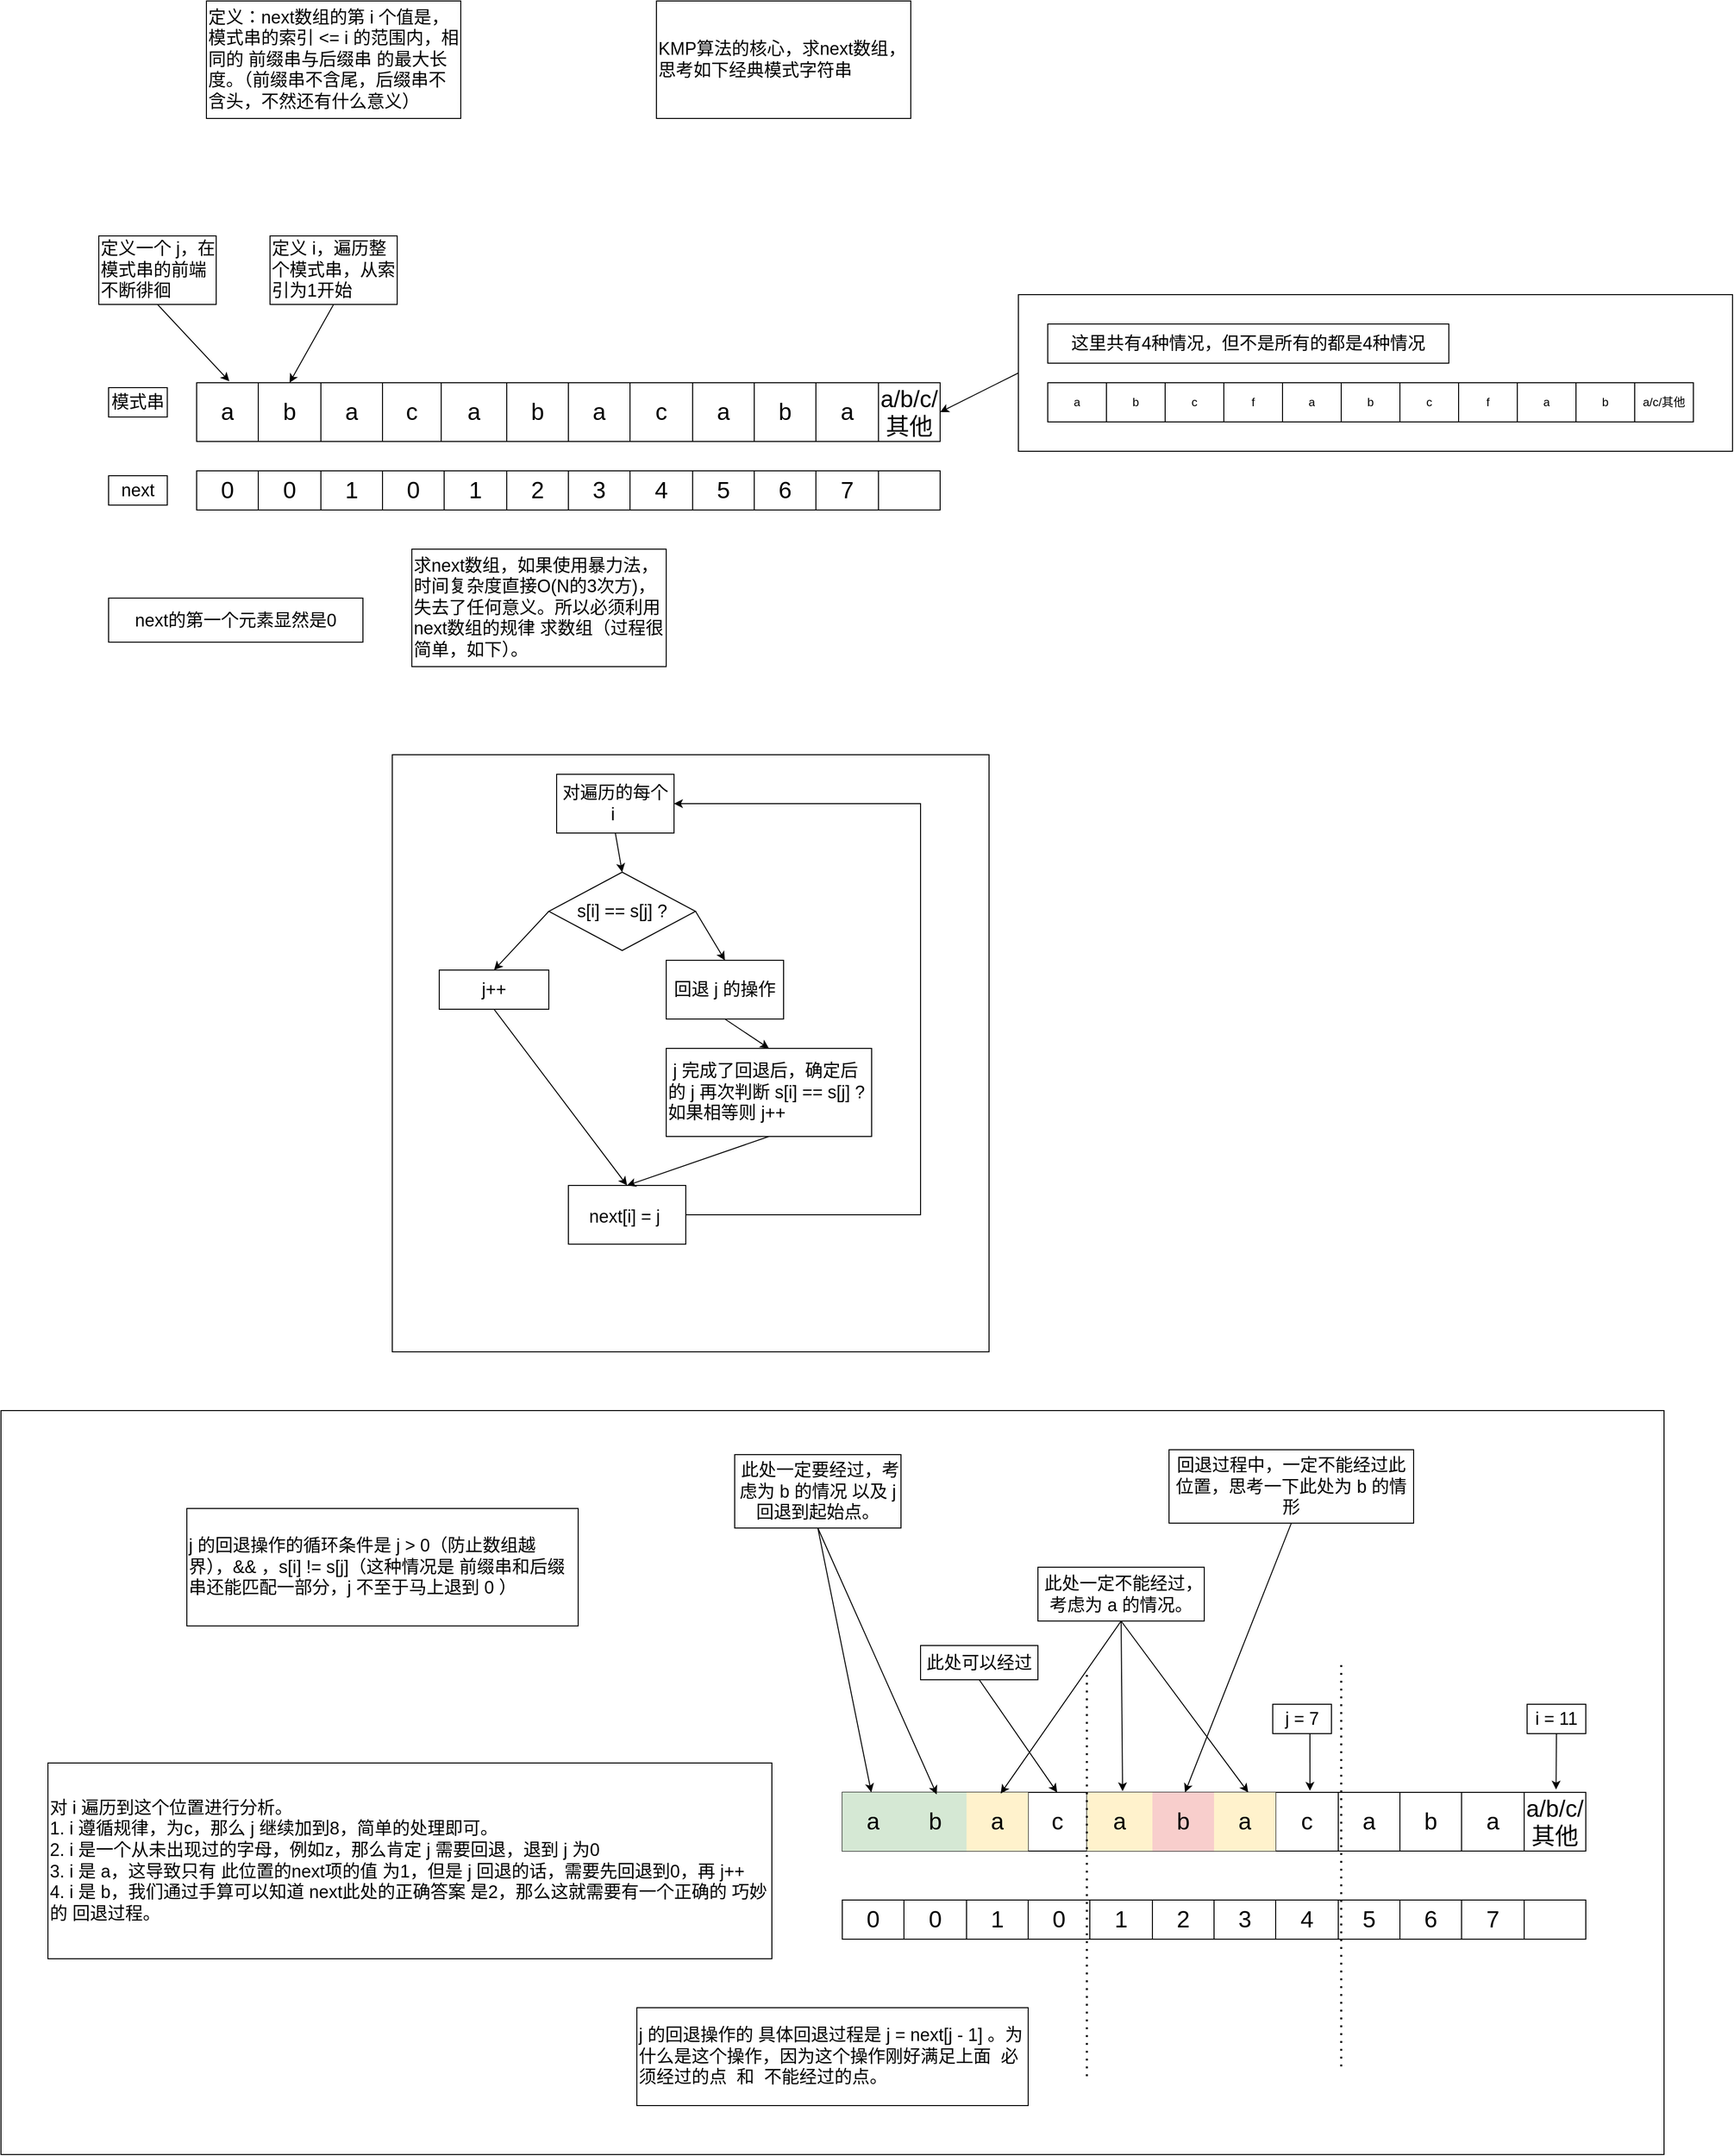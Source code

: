 <mxfile version="15.8.7" type="device"><diagram id="5EHomfTQ0tsomUsNYQzc" name="Page-1"><mxGraphModel dx="2664" dy="2611" grid="1" gridSize="10" guides="1" tooltips="1" connect="1" arrows="1" fold="1" page="1" pageScale="1" pageWidth="827" pageHeight="1169" math="0" shadow="0"><root><mxCell id="0"/><mxCell id="1" parent="0"/><mxCell id="W6ZCAnHkFGg6QksqILCo-177" value="" style="rounded=0;whiteSpace=wrap;html=1;fontSize=18;fontColor=#000000;strokeColor=default;" vertex="1" parent="1"><mxGeometry x="-780" y="370" width="1700" height="760" as="geometry"/></mxCell><mxCell id="W6ZCAnHkFGg6QksqILCo-74" value="" style="rounded=0;whiteSpace=wrap;html=1;fontSize=18;strokeColor=default;" vertex="1" parent="1"><mxGeometry x="-380" y="-300" width="610" height="610" as="geometry"/></mxCell><mxCell id="W6ZCAnHkFGg6QksqILCo-3" value="" style="shape=table;html=1;whiteSpace=wrap;startSize=0;container=1;collapsible=0;childLayout=tableLayout;fontSize=12;" vertex="1" parent="1"><mxGeometry x="-580" y="-680" width="760" height="60" as="geometry"/></mxCell><mxCell id="W6ZCAnHkFGg6QksqILCo-4" value="" style="shape=partialRectangle;html=1;whiteSpace=wrap;collapsible=0;dropTarget=0;pointerEvents=0;fillColor=none;top=0;left=0;bottom=0;right=0;points=[[0,0.5],[1,0.5]];portConstraint=eastwest;" vertex="1" parent="W6ZCAnHkFGg6QksqILCo-3"><mxGeometry width="760" height="60" as="geometry"/></mxCell><mxCell id="W6ZCAnHkFGg6QksqILCo-5" value="a" style="shape=partialRectangle;html=1;whiteSpace=wrap;connectable=0;fillColor=none;top=0;left=0;bottom=0;right=0;overflow=hidden;pointerEvents=1;fontSize=24;" vertex="1" parent="W6ZCAnHkFGg6QksqILCo-4"><mxGeometry width="63" height="60" as="geometry"><mxRectangle width="63" height="60" as="alternateBounds"/></mxGeometry></mxCell><mxCell id="W6ZCAnHkFGg6QksqILCo-6" value="b" style="shape=partialRectangle;html=1;whiteSpace=wrap;connectable=0;fillColor=none;top=0;left=0;bottom=0;right=0;overflow=hidden;pointerEvents=1;fontSize=24;" vertex="1" parent="W6ZCAnHkFGg6QksqILCo-4"><mxGeometry x="63" width="64" height="60" as="geometry"><mxRectangle width="64" height="60" as="alternateBounds"/></mxGeometry></mxCell><mxCell id="W6ZCAnHkFGg6QksqILCo-7" value="a" style="shape=partialRectangle;html=1;whiteSpace=wrap;connectable=0;fillColor=none;top=0;left=0;bottom=0;right=0;overflow=hidden;pointerEvents=1;fontSize=24;" vertex="1" parent="W6ZCAnHkFGg6QksqILCo-4"><mxGeometry x="127" width="63" height="60" as="geometry"><mxRectangle width="63" height="60" as="alternateBounds"/></mxGeometry></mxCell><mxCell id="W6ZCAnHkFGg6QksqILCo-24" value="c" style="shape=partialRectangle;html=1;whiteSpace=wrap;connectable=0;fillColor=none;top=0;left=0;bottom=0;right=0;overflow=hidden;pointerEvents=1;fontSize=24;" vertex="1" parent="W6ZCAnHkFGg6QksqILCo-4"><mxGeometry x="190" width="60" height="60" as="geometry"><mxRectangle width="60" height="60" as="alternateBounds"/></mxGeometry></mxCell><mxCell id="W6ZCAnHkFGg6QksqILCo-25" value="a" style="shape=partialRectangle;html=1;whiteSpace=wrap;connectable=0;fillColor=none;top=0;left=0;bottom=0;right=0;overflow=hidden;pointerEvents=1;fontSize=24;" vertex="1" parent="W6ZCAnHkFGg6QksqILCo-4"><mxGeometry x="250" width="67" height="60" as="geometry"><mxRectangle width="67" height="60" as="alternateBounds"/></mxGeometry></mxCell><mxCell id="W6ZCAnHkFGg6QksqILCo-26" value="b" style="shape=partialRectangle;html=1;whiteSpace=wrap;connectable=0;fillColor=none;top=0;left=0;bottom=0;right=0;overflow=hidden;pointerEvents=1;fontSize=24;" vertex="1" parent="W6ZCAnHkFGg6QksqILCo-4"><mxGeometry x="317" width="63" height="60" as="geometry"><mxRectangle width="63" height="60" as="alternateBounds"/></mxGeometry></mxCell><mxCell id="W6ZCAnHkFGg6QksqILCo-28" value="a" style="shape=partialRectangle;html=1;whiteSpace=wrap;connectable=0;fillColor=none;top=0;left=0;bottom=0;right=0;overflow=hidden;pointerEvents=1;fontSize=24;" vertex="1" parent="W6ZCAnHkFGg6QksqILCo-4"><mxGeometry x="380" width="63" height="60" as="geometry"><mxRectangle width="63" height="60" as="alternateBounds"/></mxGeometry></mxCell><mxCell id="W6ZCAnHkFGg6QksqILCo-29" value="c" style="shape=partialRectangle;html=1;whiteSpace=wrap;connectable=0;fillColor=none;top=0;left=0;bottom=0;right=0;overflow=hidden;pointerEvents=1;fontSize=24;" vertex="1" parent="W6ZCAnHkFGg6QksqILCo-4"><mxGeometry x="443" width="64" height="60" as="geometry"><mxRectangle width="64" height="60" as="alternateBounds"/></mxGeometry></mxCell><mxCell id="W6ZCAnHkFGg6QksqILCo-30" value="a" style="shape=partialRectangle;html=1;whiteSpace=wrap;connectable=0;fillColor=none;top=0;left=0;bottom=0;right=0;overflow=hidden;pointerEvents=1;fontSize=24;" vertex="1" parent="W6ZCAnHkFGg6QksqILCo-4"><mxGeometry x="507" width="63" height="60" as="geometry"><mxRectangle width="63" height="60" as="alternateBounds"/></mxGeometry></mxCell><mxCell id="W6ZCAnHkFGg6QksqILCo-31" value="b" style="shape=partialRectangle;html=1;whiteSpace=wrap;connectable=0;fillColor=none;top=0;left=0;bottom=0;right=0;overflow=hidden;pointerEvents=1;fontSize=24;" vertex="1" parent="W6ZCAnHkFGg6QksqILCo-4"><mxGeometry x="570" width="63" height="60" as="geometry"><mxRectangle width="63" height="60" as="alternateBounds"/></mxGeometry></mxCell><mxCell id="W6ZCAnHkFGg6QksqILCo-32" value="a" style="shape=partialRectangle;html=1;whiteSpace=wrap;connectable=0;fillColor=none;top=0;left=0;bottom=0;right=0;overflow=hidden;pointerEvents=1;fontSize=24;" vertex="1" parent="W6ZCAnHkFGg6QksqILCo-4"><mxGeometry x="633" width="64" height="60" as="geometry"><mxRectangle width="64" height="60" as="alternateBounds"/></mxGeometry></mxCell><mxCell id="W6ZCAnHkFGg6QksqILCo-33" value="a/b/c/其他" style="shape=partialRectangle;html=1;whiteSpace=wrap;connectable=0;fillColor=none;top=0;left=0;bottom=0;right=0;overflow=hidden;pointerEvents=1;fontSize=24;" vertex="1" parent="W6ZCAnHkFGg6QksqILCo-4"><mxGeometry x="697" width="63" height="60" as="geometry"><mxRectangle width="63" height="60" as="alternateBounds"/></mxGeometry></mxCell><mxCell id="W6ZCAnHkFGg6QksqILCo-27" value="KMP算法的核心，求next数组，思考如下经典模式字符串" style="rounded=0;whiteSpace=wrap;html=1;fontSize=18;align=left;" vertex="1" parent="1"><mxGeometry x="-110" y="-1070" width="260" height="120" as="geometry"/></mxCell><mxCell id="W6ZCAnHkFGg6QksqILCo-34" value="" style="shape=table;html=1;whiteSpace=wrap;startSize=0;container=1;collapsible=0;childLayout=tableLayout;fontSize=24;" vertex="1" parent="1"><mxGeometry x="-580" y="-590" width="760" height="40" as="geometry"/></mxCell><mxCell id="W6ZCAnHkFGg6QksqILCo-35" value="" style="shape=partialRectangle;html=1;whiteSpace=wrap;collapsible=0;dropTarget=0;pointerEvents=0;fillColor=none;top=0;left=0;bottom=0;right=0;points=[[0,0.5],[1,0.5]];portConstraint=eastwest;" vertex="1" parent="W6ZCAnHkFGg6QksqILCo-34"><mxGeometry width="760" height="40" as="geometry"/></mxCell><mxCell id="W6ZCAnHkFGg6QksqILCo-36" value="0" style="shape=partialRectangle;html=1;whiteSpace=wrap;connectable=0;fillColor=none;top=0;left=0;bottom=0;right=0;overflow=hidden;pointerEvents=1;fontSize=24;" vertex="1" parent="W6ZCAnHkFGg6QksqILCo-35"><mxGeometry width="63" height="40" as="geometry"><mxRectangle width="63" height="40" as="alternateBounds"/></mxGeometry></mxCell><mxCell id="W6ZCAnHkFGg6QksqILCo-37" value="0" style="shape=partialRectangle;html=1;whiteSpace=wrap;connectable=0;fillColor=none;top=0;left=0;bottom=0;right=0;overflow=hidden;pointerEvents=1;fontSize=24;" vertex="1" parent="W6ZCAnHkFGg6QksqILCo-35"><mxGeometry x="63" width="64" height="40" as="geometry"><mxRectangle width="64" height="40" as="alternateBounds"/></mxGeometry></mxCell><mxCell id="W6ZCAnHkFGg6QksqILCo-38" value="1" style="shape=partialRectangle;html=1;whiteSpace=wrap;connectable=0;fillColor=none;top=0;left=0;bottom=0;right=0;overflow=hidden;pointerEvents=1;fontSize=24;" vertex="1" parent="W6ZCAnHkFGg6QksqILCo-35"><mxGeometry x="127" width="63" height="40" as="geometry"><mxRectangle width="63" height="40" as="alternateBounds"/></mxGeometry></mxCell><mxCell id="W6ZCAnHkFGg6QksqILCo-39" value="0" style="shape=partialRectangle;html=1;whiteSpace=wrap;connectable=0;fillColor=none;top=0;left=0;bottom=0;right=0;overflow=hidden;pointerEvents=1;fontSize=24;" vertex="1" parent="W6ZCAnHkFGg6QksqILCo-35"><mxGeometry x="190" width="63" height="40" as="geometry"><mxRectangle width="63" height="40" as="alternateBounds"/></mxGeometry></mxCell><mxCell id="W6ZCAnHkFGg6QksqILCo-40" value="1" style="shape=partialRectangle;html=1;whiteSpace=wrap;connectable=0;fillColor=none;top=0;left=0;bottom=0;right=0;overflow=hidden;pointerEvents=1;fontSize=24;" vertex="1" parent="W6ZCAnHkFGg6QksqILCo-35"><mxGeometry x="253" width="64" height="40" as="geometry"><mxRectangle width="64" height="40" as="alternateBounds"/></mxGeometry></mxCell><mxCell id="W6ZCAnHkFGg6QksqILCo-41" value="2" style="shape=partialRectangle;html=1;whiteSpace=wrap;connectable=0;fillColor=none;top=0;left=0;bottom=0;right=0;overflow=hidden;pointerEvents=1;fontSize=24;" vertex="1" parent="W6ZCAnHkFGg6QksqILCo-35"><mxGeometry x="317" width="63" height="40" as="geometry"><mxRectangle width="63" height="40" as="alternateBounds"/></mxGeometry></mxCell><mxCell id="W6ZCAnHkFGg6QksqILCo-42" value="3" style="shape=partialRectangle;html=1;whiteSpace=wrap;connectable=0;fillColor=none;top=0;left=0;bottom=0;right=0;overflow=hidden;pointerEvents=1;fontSize=24;" vertex="1" parent="W6ZCAnHkFGg6QksqILCo-35"><mxGeometry x="380" width="63" height="40" as="geometry"><mxRectangle width="63" height="40" as="alternateBounds"/></mxGeometry></mxCell><mxCell id="W6ZCAnHkFGg6QksqILCo-43" value="4" style="shape=partialRectangle;html=1;whiteSpace=wrap;connectable=0;fillColor=none;top=0;left=0;bottom=0;right=0;overflow=hidden;pointerEvents=1;fontSize=24;" vertex="1" parent="W6ZCAnHkFGg6QksqILCo-35"><mxGeometry x="443" width="64" height="40" as="geometry"><mxRectangle width="64" height="40" as="alternateBounds"/></mxGeometry></mxCell><mxCell id="W6ZCAnHkFGg6QksqILCo-44" value="5" style="shape=partialRectangle;html=1;whiteSpace=wrap;connectable=0;fillColor=none;top=0;left=0;bottom=0;right=0;overflow=hidden;pointerEvents=1;fontSize=24;" vertex="1" parent="W6ZCAnHkFGg6QksqILCo-35"><mxGeometry x="507" width="63" height="40" as="geometry"><mxRectangle width="63" height="40" as="alternateBounds"/></mxGeometry></mxCell><mxCell id="W6ZCAnHkFGg6QksqILCo-45" value="6" style="shape=partialRectangle;html=1;whiteSpace=wrap;connectable=0;fillColor=none;top=0;left=0;bottom=0;right=0;overflow=hidden;pointerEvents=1;fontSize=24;" vertex="1" parent="W6ZCAnHkFGg6QksqILCo-35"><mxGeometry x="570" width="63" height="40" as="geometry"><mxRectangle width="63" height="40" as="alternateBounds"/></mxGeometry></mxCell><mxCell id="W6ZCAnHkFGg6QksqILCo-46" value="7" style="shape=partialRectangle;html=1;whiteSpace=wrap;connectable=0;fillColor=none;top=0;left=0;bottom=0;right=0;overflow=hidden;pointerEvents=1;fontSize=24;" vertex="1" parent="W6ZCAnHkFGg6QksqILCo-35"><mxGeometry x="633" width="64" height="40" as="geometry"><mxRectangle width="64" height="40" as="alternateBounds"/></mxGeometry></mxCell><mxCell id="W6ZCAnHkFGg6QksqILCo-47" style="shape=partialRectangle;html=1;whiteSpace=wrap;connectable=0;fillColor=none;top=0;left=0;bottom=0;right=0;overflow=hidden;pointerEvents=1;" vertex="1" parent="W6ZCAnHkFGg6QksqILCo-35"><mxGeometry x="697" width="63" height="40" as="geometry"><mxRectangle width="63" height="40" as="alternateBounds"/></mxGeometry></mxCell><mxCell id="W6ZCAnHkFGg6QksqILCo-48" value="模式串" style="text;html=1;strokeColor=default;fillColor=none;align=center;verticalAlign=middle;whiteSpace=wrap;rounded=0;fontSize=18;" vertex="1" parent="1"><mxGeometry x="-670" y="-675" width="60" height="30" as="geometry"/></mxCell><mxCell id="W6ZCAnHkFGg6QksqILCo-49" value="next" style="text;html=1;strokeColor=default;fillColor=none;align=center;verticalAlign=middle;whiteSpace=wrap;rounded=0;fontSize=18;" vertex="1" parent="1"><mxGeometry x="-670" y="-585" width="60" height="30" as="geometry"/></mxCell><mxCell id="W6ZCAnHkFGg6QksqILCo-66" value="" style="endArrow=classic;html=1;rounded=0;fontSize=18;exitX=0;exitY=0.5;exitDx=0;exitDy=0;entryX=1;entryY=0.5;entryDx=0;entryDy=0;" edge="1" parent="1" source="W6ZCAnHkFGg6QksqILCo-65" target="W6ZCAnHkFGg6QksqILCo-4"><mxGeometry width="50" height="50" relative="1" as="geometry"><mxPoint x="130" y="-710" as="sourcePoint"/><mxPoint x="180" y="-760" as="targetPoint"/></mxGeometry></mxCell><mxCell id="W6ZCAnHkFGg6QksqILCo-67" value="next的第一个元素显然是0" style="rounded=0;whiteSpace=wrap;html=1;fontSize=18;" vertex="1" parent="1"><mxGeometry x="-670" y="-460" width="260" height="45" as="geometry"/></mxCell><mxCell id="W6ZCAnHkFGg6QksqILCo-68" value="定义：next数组的第 i 个值是，模式串的索引 &amp;lt;= i 的范围内，相同的 前缀串与后缀串 的最大长度。（前缀串不含尾，后缀串不含头，不然还有什么意义）" style="rounded=0;whiteSpace=wrap;html=1;fontSize=18;align=left;" vertex="1" parent="1"><mxGeometry x="-570" y="-1070" width="260" height="120" as="geometry"/></mxCell><mxCell id="W6ZCAnHkFGg6QksqILCo-69" value="" style="endArrow=classic;html=1;rounded=0;fontSize=18;exitX=0.5;exitY=1;exitDx=0;exitDy=0;entryX=0.044;entryY=-0.025;entryDx=0;entryDy=0;entryPerimeter=0;" edge="1" parent="1" source="W6ZCAnHkFGg6QksqILCo-70" target="W6ZCAnHkFGg6QksqILCo-4"><mxGeometry width="50" height="50" relative="1" as="geometry"><mxPoint x="-547" y="-750" as="sourcePoint"/><mxPoint x="-550" y="-710" as="targetPoint"/></mxGeometry></mxCell><mxCell id="W6ZCAnHkFGg6QksqILCo-70" value="定义一个 j，在模式串的前端不断徘徊" style="rounded=0;whiteSpace=wrap;html=1;fontSize=18;strokeColor=default;align=left;" vertex="1" parent="1"><mxGeometry x="-680" y="-830" width="120" height="70" as="geometry"/></mxCell><mxCell id="W6ZCAnHkFGg6QksqILCo-71" value="定义 i，遍历整个模式串，从索引为1开始" style="rounded=0;whiteSpace=wrap;html=1;fontSize=18;strokeColor=default;align=left;" vertex="1" parent="1"><mxGeometry x="-505" y="-830" width="130" height="70" as="geometry"/></mxCell><mxCell id="W6ZCAnHkFGg6QksqILCo-72" value="" style="endArrow=classic;html=1;rounded=0;fontSize=18;exitX=0.5;exitY=1;exitDx=0;exitDy=0;entryX=0.125;entryY=0;entryDx=0;entryDy=0;entryPerimeter=0;" edge="1" parent="1" source="W6ZCAnHkFGg6QksqILCo-71" target="W6ZCAnHkFGg6QksqILCo-4"><mxGeometry width="50" height="50" relative="1" as="geometry"><mxPoint x="-440" y="-710" as="sourcePoint"/><mxPoint x="-390" y="-760" as="targetPoint"/></mxGeometry></mxCell><mxCell id="W6ZCAnHkFGg6QksqILCo-73" value="求next数组，如果使用暴力法，时间复杂度直接O(N的3次方)，失去了任何意义。所以必须利用next数组的规律 求数组（过程很简单，如下）。" style="rounded=0;whiteSpace=wrap;html=1;fontSize=18;align=left;" vertex="1" parent="1"><mxGeometry x="-360" y="-510" width="260" height="120" as="geometry"/></mxCell><mxCell id="W6ZCAnHkFGg6QksqILCo-75" value="s[i] == s[j] ?" style="rhombus;whiteSpace=wrap;html=1;fontSize=18;strokeColor=default;" vertex="1" parent="1"><mxGeometry x="-220" y="-180" width="150" height="80" as="geometry"/></mxCell><mxCell id="W6ZCAnHkFGg6QksqILCo-76" value="对遍历的每个 i&amp;nbsp;" style="rounded=0;whiteSpace=wrap;html=1;fontSize=18;strokeColor=default;" vertex="1" parent="1"><mxGeometry x="-212" y="-280" width="120" height="60" as="geometry"/></mxCell><mxCell id="W6ZCAnHkFGg6QksqILCo-77" value="j++" style="rounded=0;whiteSpace=wrap;html=1;fontSize=18;strokeColor=default;" vertex="1" parent="1"><mxGeometry x="-332" y="-80" width="112" height="40" as="geometry"/></mxCell><mxCell id="W6ZCAnHkFGg6QksqILCo-78" value="回退 j 的操作" style="rounded=0;whiteSpace=wrap;html=1;fontSize=18;strokeColor=default;" vertex="1" parent="1"><mxGeometry x="-100" y="-90" width="120" height="60" as="geometry"/></mxCell><mxCell id="W6ZCAnHkFGg6QksqILCo-79" value="&amp;nbsp;j 完成了回退后，确定后的 j 再次判断 s[i] == s[j] ? 如果相等则 j++" style="rounded=0;whiteSpace=wrap;html=1;fontSize=18;strokeColor=default;align=left;" vertex="1" parent="1"><mxGeometry x="-100" width="210" height="90" as="geometry"/></mxCell><mxCell id="W6ZCAnHkFGg6QksqILCo-119" value="" style="group" vertex="1" connectable="0" parent="1"><mxGeometry x="260" y="-770" width="730" height="160" as="geometry"/></mxCell><mxCell id="W6ZCAnHkFGg6QksqILCo-65" value="" style="rounded=0;whiteSpace=wrap;html=1;fontSize=18;strokeColor=default;" vertex="1" parent="W6ZCAnHkFGg6QksqILCo-119"><mxGeometry width="730" height="160" as="geometry"/></mxCell><mxCell id="W6ZCAnHkFGg6QksqILCo-50" value="这里共有4种情况，但不是所有的都是4种情况" style="rounded=0;whiteSpace=wrap;html=1;fontSize=18;strokeColor=default;" vertex="1" parent="W6ZCAnHkFGg6QksqILCo-119"><mxGeometry x="30" y="30" width="410" height="40" as="geometry"/></mxCell><mxCell id="W6ZCAnHkFGg6QksqILCo-51" value="" style="shape=table;html=1;whiteSpace=wrap;startSize=0;container=1;collapsible=0;childLayout=tableLayout;" vertex="1" parent="W6ZCAnHkFGg6QksqILCo-119"><mxGeometry x="30" y="90" width="660" height="40" as="geometry"/></mxCell><mxCell id="W6ZCAnHkFGg6QksqILCo-52" value="" style="shape=partialRectangle;html=1;whiteSpace=wrap;collapsible=0;dropTarget=0;pointerEvents=0;fillColor=none;top=0;left=0;bottom=0;right=0;points=[[0,0.5],[1,0.5]];portConstraint=eastwest;" vertex="1" parent="W6ZCAnHkFGg6QksqILCo-51"><mxGeometry width="660" height="40" as="geometry"/></mxCell><mxCell id="W6ZCAnHkFGg6QksqILCo-53" value="a" style="shape=partialRectangle;html=1;whiteSpace=wrap;connectable=0;fillColor=none;top=0;left=0;bottom=0;right=0;overflow=hidden;pointerEvents=1;" vertex="1" parent="W6ZCAnHkFGg6QksqILCo-52"><mxGeometry width="60" height="40" as="geometry"><mxRectangle width="60" height="40" as="alternateBounds"/></mxGeometry></mxCell><mxCell id="W6ZCAnHkFGg6QksqILCo-54" value="b" style="shape=partialRectangle;html=1;whiteSpace=wrap;connectable=0;fillColor=none;top=0;left=0;bottom=0;right=0;overflow=hidden;pointerEvents=1;" vertex="1" parent="W6ZCAnHkFGg6QksqILCo-52"><mxGeometry x="60" width="60" height="40" as="geometry"><mxRectangle width="60" height="40" as="alternateBounds"/></mxGeometry></mxCell><mxCell id="W6ZCAnHkFGg6QksqILCo-55" value="c" style="shape=partialRectangle;html=1;whiteSpace=wrap;connectable=0;fillColor=none;top=0;left=0;bottom=0;right=0;overflow=hidden;pointerEvents=1;" vertex="1" parent="W6ZCAnHkFGg6QksqILCo-52"><mxGeometry x="120" width="60" height="40" as="geometry"><mxRectangle width="60" height="40" as="alternateBounds"/></mxGeometry></mxCell><mxCell id="W6ZCAnHkFGg6QksqILCo-56" value="f" style="shape=partialRectangle;html=1;whiteSpace=wrap;connectable=0;fillColor=none;top=0;left=0;bottom=0;right=0;overflow=hidden;pointerEvents=1;" vertex="1" parent="W6ZCAnHkFGg6QksqILCo-52"><mxGeometry x="180" width="60" height="40" as="geometry"><mxRectangle width="60" height="40" as="alternateBounds"/></mxGeometry></mxCell><mxCell id="W6ZCAnHkFGg6QksqILCo-57" value="a" style="shape=partialRectangle;html=1;whiteSpace=wrap;connectable=0;fillColor=none;top=0;left=0;bottom=0;right=0;overflow=hidden;pointerEvents=1;" vertex="1" parent="W6ZCAnHkFGg6QksqILCo-52"><mxGeometry x="240" width="60" height="40" as="geometry"><mxRectangle width="60" height="40" as="alternateBounds"/></mxGeometry></mxCell><mxCell id="W6ZCAnHkFGg6QksqILCo-58" value="b" style="shape=partialRectangle;html=1;whiteSpace=wrap;connectable=0;fillColor=none;top=0;left=0;bottom=0;right=0;overflow=hidden;pointerEvents=1;" vertex="1" parent="W6ZCAnHkFGg6QksqILCo-52"><mxGeometry x="300" width="60" height="40" as="geometry"><mxRectangle width="60" height="40" as="alternateBounds"/></mxGeometry></mxCell><mxCell id="W6ZCAnHkFGg6QksqILCo-59" value="c" style="shape=partialRectangle;html=1;whiteSpace=wrap;connectable=0;fillColor=none;top=0;left=0;bottom=0;right=0;overflow=hidden;pointerEvents=1;" vertex="1" parent="W6ZCAnHkFGg6QksqILCo-52"><mxGeometry x="360" width="60" height="40" as="geometry"><mxRectangle width="60" height="40" as="alternateBounds"/></mxGeometry></mxCell><mxCell id="W6ZCAnHkFGg6QksqILCo-60" value="f" style="shape=partialRectangle;html=1;whiteSpace=wrap;connectable=0;fillColor=none;top=0;left=0;bottom=0;right=0;overflow=hidden;pointerEvents=1;" vertex="1" parent="W6ZCAnHkFGg6QksqILCo-52"><mxGeometry x="420" width="60" height="40" as="geometry"><mxRectangle width="60" height="40" as="alternateBounds"/></mxGeometry></mxCell><mxCell id="W6ZCAnHkFGg6QksqILCo-61" value="a" style="shape=partialRectangle;html=1;whiteSpace=wrap;connectable=0;fillColor=none;top=0;left=0;bottom=0;right=0;overflow=hidden;pointerEvents=1;" vertex="1" parent="W6ZCAnHkFGg6QksqILCo-52"><mxGeometry x="480" width="60" height="40" as="geometry"><mxRectangle width="60" height="40" as="alternateBounds"/></mxGeometry></mxCell><mxCell id="W6ZCAnHkFGg6QksqILCo-62" value="b" style="shape=partialRectangle;html=1;whiteSpace=wrap;connectable=0;fillColor=none;top=0;left=0;bottom=0;right=0;overflow=hidden;pointerEvents=1;" vertex="1" parent="W6ZCAnHkFGg6QksqILCo-52"><mxGeometry x="540" width="60" height="40" as="geometry"><mxRectangle width="60" height="40" as="alternateBounds"/></mxGeometry></mxCell><mxCell id="W6ZCAnHkFGg6QksqILCo-63" value="a/c/其他" style="shape=partialRectangle;html=1;whiteSpace=wrap;connectable=0;fillColor=none;top=0;left=0;bottom=0;right=0;overflow=hidden;pointerEvents=1;" vertex="1" parent="W6ZCAnHkFGg6QksqILCo-52"><mxGeometry x="600" width="60" height="40" as="geometry"><mxRectangle width="60" height="40" as="alternateBounds"/></mxGeometry></mxCell><mxCell id="W6ZCAnHkFGg6QksqILCo-120" value="" style="endArrow=classic;html=1;rounded=0;fontSize=24;exitX=0.5;exitY=1;exitDx=0;exitDy=0;entryX=0.5;entryY=0;entryDx=0;entryDy=0;" edge="1" parent="1" source="W6ZCAnHkFGg6QksqILCo-76" target="W6ZCAnHkFGg6QksqILCo-75"><mxGeometry width="50" height="50" relative="1" as="geometry"><mxPoint x="-10" y="-180" as="sourcePoint"/><mxPoint x="40" y="-230" as="targetPoint"/></mxGeometry></mxCell><mxCell id="W6ZCAnHkFGg6QksqILCo-121" value="" style="endArrow=classic;html=1;rounded=0;fontSize=24;exitX=0;exitY=0.5;exitDx=0;exitDy=0;entryX=0.5;entryY=0;entryDx=0;entryDy=0;" edge="1" parent="1" source="W6ZCAnHkFGg6QksqILCo-75" target="W6ZCAnHkFGg6QksqILCo-77"><mxGeometry width="50" height="50" relative="1" as="geometry"><mxPoint x="-310" y="-130" as="sourcePoint"/><mxPoint x="-260" y="-180" as="targetPoint"/></mxGeometry></mxCell><mxCell id="W6ZCAnHkFGg6QksqILCo-122" value="" style="endArrow=classic;html=1;rounded=0;fontSize=24;exitX=1;exitY=0.5;exitDx=0;exitDy=0;entryX=0.5;entryY=0;entryDx=0;entryDy=0;" edge="1" parent="1" source="W6ZCAnHkFGg6QksqILCo-75" target="W6ZCAnHkFGg6QksqILCo-78"><mxGeometry width="50" height="50" relative="1" as="geometry"><mxPoint x="50" y="-140" as="sourcePoint"/><mxPoint x="100" y="-190" as="targetPoint"/></mxGeometry></mxCell><mxCell id="W6ZCAnHkFGg6QksqILCo-123" value="" style="endArrow=classic;html=1;rounded=0;fontSize=24;exitX=0.5;exitY=1;exitDx=0;exitDy=0;entryX=0.5;entryY=0;entryDx=0;entryDy=0;" edge="1" parent="1" source="W6ZCAnHkFGg6QksqILCo-78" target="W6ZCAnHkFGg6QksqILCo-79"><mxGeometry width="50" height="50" relative="1" as="geometry"><mxPoint x="90" y="-30" as="sourcePoint"/><mxPoint x="140" y="-80" as="targetPoint"/></mxGeometry></mxCell><mxCell id="W6ZCAnHkFGg6QksqILCo-124" value="&lt;font style=&quot;font-size: 18px&quot;&gt;next[i] = j&amp;nbsp;&lt;/font&gt;" style="rounded=0;whiteSpace=wrap;html=1;fontSize=24;strokeColor=default;" vertex="1" parent="1"><mxGeometry x="-200" y="140" width="120" height="60" as="geometry"/></mxCell><mxCell id="W6ZCAnHkFGg6QksqILCo-125" value="" style="endArrow=classic;html=1;rounded=0;fontSize=18;exitX=0.5;exitY=1;exitDx=0;exitDy=0;entryX=0.5;entryY=0;entryDx=0;entryDy=0;" edge="1" parent="1" source="W6ZCAnHkFGg6QksqILCo-77" target="W6ZCAnHkFGg6QksqILCo-124"><mxGeometry width="50" height="50" relative="1" as="geometry"><mxPoint x="-290" y="40" as="sourcePoint"/><mxPoint x="-240" y="-10" as="targetPoint"/></mxGeometry></mxCell><mxCell id="W6ZCAnHkFGg6QksqILCo-126" value="" style="endArrow=classic;html=1;rounded=0;fontSize=18;exitX=0.5;exitY=1;exitDx=0;exitDy=0;entryX=0.5;entryY=0;entryDx=0;entryDy=0;" edge="1" parent="1" source="W6ZCAnHkFGg6QksqILCo-79" target="W6ZCAnHkFGg6QksqILCo-124"><mxGeometry width="50" height="50" relative="1" as="geometry"><mxPoint x="30" y="190" as="sourcePoint"/><mxPoint x="80" y="140" as="targetPoint"/></mxGeometry></mxCell><mxCell id="W6ZCAnHkFGg6QksqILCo-127" value="" style="endArrow=classic;html=1;rounded=0;fontSize=18;exitX=1;exitY=0.5;exitDx=0;exitDy=0;entryX=1;entryY=0.5;entryDx=0;entryDy=0;" edge="1" parent="1" source="W6ZCAnHkFGg6QksqILCo-124" target="W6ZCAnHkFGg6QksqILCo-76"><mxGeometry width="50" height="50" relative="1" as="geometry"><mxPoint x="210" y="70" as="sourcePoint"/><mxPoint x="250" y="20" as="targetPoint"/><Array as="points"><mxPoint x="160" y="170"/><mxPoint x="160" y="-250"/></Array></mxGeometry></mxCell><mxCell id="W6ZCAnHkFGg6QksqILCo-128" value="j 的回退操作的循环条件是 j &amp;gt; 0（防止数组越界），&amp;amp;&amp;amp; ，s[i] != s[j]（这种情况是 前缀串和后缀串还能匹配一部分，j 不至于马上退到 0 ）" style="rounded=0;whiteSpace=wrap;html=1;fontSize=18;strokeColor=default;align=left;" vertex="1" parent="1"><mxGeometry x="-590" y="470" width="400" height="120" as="geometry"/></mxCell><mxCell id="W6ZCAnHkFGg6QksqILCo-129" value="" style="shape=table;html=1;whiteSpace=wrap;startSize=0;container=1;collapsible=0;childLayout=tableLayout;fontSize=12;" vertex="1" parent="1"><mxGeometry x="80" y="760" width="760" height="60" as="geometry"/></mxCell><mxCell id="W6ZCAnHkFGg6QksqILCo-130" value="" style="shape=partialRectangle;html=1;whiteSpace=wrap;collapsible=0;dropTarget=0;pointerEvents=0;fillColor=none;top=0;left=0;bottom=0;right=0;points=[[0,0.5],[1,0.5]];portConstraint=eastwest;" vertex="1" parent="W6ZCAnHkFGg6QksqILCo-129"><mxGeometry width="760" height="60" as="geometry"/></mxCell><mxCell id="W6ZCAnHkFGg6QksqILCo-131" value="a" style="shape=partialRectangle;html=1;whiteSpace=wrap;connectable=0;fillColor=#d5e8d4;top=0;left=0;bottom=0;right=0;overflow=hidden;pointerEvents=1;fontSize=24;strokeColor=#82b366;" vertex="1" parent="W6ZCAnHkFGg6QksqILCo-130"><mxGeometry width="63" height="60" as="geometry"><mxRectangle width="63" height="60" as="alternateBounds"/></mxGeometry></mxCell><mxCell id="W6ZCAnHkFGg6QksqILCo-132" value="b" style="shape=partialRectangle;html=1;whiteSpace=wrap;connectable=0;fillColor=#d5e8d4;top=0;left=0;bottom=0;right=0;overflow=hidden;pointerEvents=1;fontSize=24;strokeColor=#82b366;" vertex="1" parent="W6ZCAnHkFGg6QksqILCo-130"><mxGeometry x="63" width="64" height="60" as="geometry"><mxRectangle width="64" height="60" as="alternateBounds"/></mxGeometry></mxCell><mxCell id="W6ZCAnHkFGg6QksqILCo-133" value="a" style="shape=partialRectangle;html=1;whiteSpace=wrap;connectable=0;fillColor=#fff2cc;top=0;left=0;bottom=0;right=0;overflow=hidden;pointerEvents=1;fontSize=24;strokeColor=#d6b656;" vertex="1" parent="W6ZCAnHkFGg6QksqILCo-130"><mxGeometry x="127" width="63" height="60" as="geometry"><mxRectangle width="63" height="60" as="alternateBounds"/></mxGeometry></mxCell><mxCell id="W6ZCAnHkFGg6QksqILCo-134" value="c" style="shape=partialRectangle;html=1;whiteSpace=wrap;connectable=0;fillColor=none;top=0;left=0;bottom=0;right=0;overflow=hidden;pointerEvents=1;fontSize=24;" vertex="1" parent="W6ZCAnHkFGg6QksqILCo-130"><mxGeometry x="190" width="60" height="60" as="geometry"><mxRectangle width="60" height="60" as="alternateBounds"/></mxGeometry></mxCell><mxCell id="W6ZCAnHkFGg6QksqILCo-135" value="a" style="shape=partialRectangle;html=1;whiteSpace=wrap;connectable=0;fillColor=#fff2cc;top=0;left=0;bottom=0;right=0;overflow=hidden;pointerEvents=1;fontSize=24;strokeColor=#d6b656;" vertex="1" parent="W6ZCAnHkFGg6QksqILCo-130"><mxGeometry x="250" width="67" height="60" as="geometry"><mxRectangle width="67" height="60" as="alternateBounds"/></mxGeometry></mxCell><mxCell id="W6ZCAnHkFGg6QksqILCo-136" value="b" style="shape=partialRectangle;html=1;whiteSpace=wrap;connectable=0;fillColor=#f8cecc;top=0;left=0;bottom=0;right=0;overflow=hidden;pointerEvents=1;fontSize=24;strokeColor=#b85450;" vertex="1" parent="W6ZCAnHkFGg6QksqILCo-130"><mxGeometry x="317" width="63" height="60" as="geometry"><mxRectangle width="63" height="60" as="alternateBounds"/></mxGeometry></mxCell><mxCell id="W6ZCAnHkFGg6QksqILCo-137" value="a" style="shape=partialRectangle;html=1;whiteSpace=wrap;connectable=0;fillColor=#fff2cc;top=0;left=0;bottom=0;right=0;overflow=hidden;pointerEvents=1;fontSize=24;strokeColor=#d6b656;" vertex="1" parent="W6ZCAnHkFGg6QksqILCo-130"><mxGeometry x="380" width="63" height="60" as="geometry"><mxRectangle width="63" height="60" as="alternateBounds"/></mxGeometry></mxCell><mxCell id="W6ZCAnHkFGg6QksqILCo-138" value="c" style="shape=partialRectangle;html=1;whiteSpace=wrap;connectable=0;fillColor=none;top=0;left=0;bottom=0;right=0;overflow=hidden;pointerEvents=1;fontSize=24;" vertex="1" parent="W6ZCAnHkFGg6QksqILCo-130"><mxGeometry x="443" width="64" height="60" as="geometry"><mxRectangle width="64" height="60" as="alternateBounds"/></mxGeometry></mxCell><mxCell id="W6ZCAnHkFGg6QksqILCo-139" value="a" style="shape=partialRectangle;html=1;whiteSpace=wrap;connectable=0;fillColor=none;top=0;left=0;bottom=0;right=0;overflow=hidden;pointerEvents=1;fontSize=24;" vertex="1" parent="W6ZCAnHkFGg6QksqILCo-130"><mxGeometry x="507" width="63" height="60" as="geometry"><mxRectangle width="63" height="60" as="alternateBounds"/></mxGeometry></mxCell><mxCell id="W6ZCAnHkFGg6QksqILCo-140" value="b" style="shape=partialRectangle;html=1;whiteSpace=wrap;connectable=0;fillColor=none;top=0;left=0;bottom=0;right=0;overflow=hidden;pointerEvents=1;fontSize=24;" vertex="1" parent="W6ZCAnHkFGg6QksqILCo-130"><mxGeometry x="570" width="63" height="60" as="geometry"><mxRectangle width="63" height="60" as="alternateBounds"/></mxGeometry></mxCell><mxCell id="W6ZCAnHkFGg6QksqILCo-141" value="a" style="shape=partialRectangle;html=1;whiteSpace=wrap;connectable=0;fillColor=none;top=0;left=0;bottom=0;right=0;overflow=hidden;pointerEvents=1;fontSize=24;" vertex="1" parent="W6ZCAnHkFGg6QksqILCo-130"><mxGeometry x="633" width="64" height="60" as="geometry"><mxRectangle width="64" height="60" as="alternateBounds"/></mxGeometry></mxCell><mxCell id="W6ZCAnHkFGg6QksqILCo-142" value="a/b/c/其他" style="shape=partialRectangle;html=1;whiteSpace=wrap;connectable=0;fillColor=none;top=0;left=0;bottom=0;right=0;overflow=hidden;pointerEvents=1;fontSize=24;" vertex="1" parent="W6ZCAnHkFGg6QksqILCo-130"><mxGeometry x="697" width="63" height="60" as="geometry"><mxRectangle width="63" height="60" as="alternateBounds"/></mxGeometry></mxCell><mxCell id="W6ZCAnHkFGg6QksqILCo-143" value="" style="shape=table;html=1;whiteSpace=wrap;startSize=0;container=1;collapsible=0;childLayout=tableLayout;fontSize=24;" vertex="1" parent="1"><mxGeometry x="80" y="870" width="760" height="40" as="geometry"/></mxCell><mxCell id="W6ZCAnHkFGg6QksqILCo-144" value="" style="shape=partialRectangle;html=1;whiteSpace=wrap;collapsible=0;dropTarget=0;pointerEvents=0;fillColor=none;top=0;left=0;bottom=0;right=0;points=[[0,0.5],[1,0.5]];portConstraint=eastwest;" vertex="1" parent="W6ZCAnHkFGg6QksqILCo-143"><mxGeometry width="760" height="40" as="geometry"/></mxCell><mxCell id="W6ZCAnHkFGg6QksqILCo-145" value="0" style="shape=partialRectangle;html=1;whiteSpace=wrap;connectable=0;fillColor=none;top=0;left=0;bottom=0;right=0;overflow=hidden;pointerEvents=1;fontSize=24;" vertex="1" parent="W6ZCAnHkFGg6QksqILCo-144"><mxGeometry width="63" height="40" as="geometry"><mxRectangle width="63" height="40" as="alternateBounds"/></mxGeometry></mxCell><mxCell id="W6ZCAnHkFGg6QksqILCo-146" value="0" style="shape=partialRectangle;html=1;whiteSpace=wrap;connectable=0;fillColor=none;top=0;left=0;bottom=0;right=0;overflow=hidden;pointerEvents=1;fontSize=24;" vertex="1" parent="W6ZCAnHkFGg6QksqILCo-144"><mxGeometry x="63" width="64" height="40" as="geometry"><mxRectangle width="64" height="40" as="alternateBounds"/></mxGeometry></mxCell><mxCell id="W6ZCAnHkFGg6QksqILCo-147" value="1" style="shape=partialRectangle;html=1;whiteSpace=wrap;connectable=0;fillColor=none;top=0;left=0;bottom=0;right=0;overflow=hidden;pointerEvents=1;fontSize=24;" vertex="1" parent="W6ZCAnHkFGg6QksqILCo-144"><mxGeometry x="127" width="63" height="40" as="geometry"><mxRectangle width="63" height="40" as="alternateBounds"/></mxGeometry></mxCell><mxCell id="W6ZCAnHkFGg6QksqILCo-148" value="0" style="shape=partialRectangle;html=1;whiteSpace=wrap;connectable=0;fillColor=none;top=0;left=0;bottom=0;right=0;overflow=hidden;pointerEvents=1;fontSize=24;" vertex="1" parent="W6ZCAnHkFGg6QksqILCo-144"><mxGeometry x="190" width="63" height="40" as="geometry"><mxRectangle width="63" height="40" as="alternateBounds"/></mxGeometry></mxCell><mxCell id="W6ZCAnHkFGg6QksqILCo-149" value="1" style="shape=partialRectangle;html=1;whiteSpace=wrap;connectable=0;fillColor=none;top=0;left=0;bottom=0;right=0;overflow=hidden;pointerEvents=1;fontSize=24;" vertex="1" parent="W6ZCAnHkFGg6QksqILCo-144"><mxGeometry x="253" width="64" height="40" as="geometry"><mxRectangle width="64" height="40" as="alternateBounds"/></mxGeometry></mxCell><mxCell id="W6ZCAnHkFGg6QksqILCo-150" value="2" style="shape=partialRectangle;html=1;whiteSpace=wrap;connectable=0;fillColor=none;top=0;left=0;bottom=0;right=0;overflow=hidden;pointerEvents=1;fontSize=24;" vertex="1" parent="W6ZCAnHkFGg6QksqILCo-144"><mxGeometry x="317" width="63" height="40" as="geometry"><mxRectangle width="63" height="40" as="alternateBounds"/></mxGeometry></mxCell><mxCell id="W6ZCAnHkFGg6QksqILCo-151" value="3" style="shape=partialRectangle;html=1;whiteSpace=wrap;connectable=0;fillColor=none;top=0;left=0;bottom=0;right=0;overflow=hidden;pointerEvents=1;fontSize=24;" vertex="1" parent="W6ZCAnHkFGg6QksqILCo-144"><mxGeometry x="380" width="63" height="40" as="geometry"><mxRectangle width="63" height="40" as="alternateBounds"/></mxGeometry></mxCell><mxCell id="W6ZCAnHkFGg6QksqILCo-152" value="4" style="shape=partialRectangle;html=1;whiteSpace=wrap;connectable=0;fillColor=none;top=0;left=0;bottom=0;right=0;overflow=hidden;pointerEvents=1;fontSize=24;" vertex="1" parent="W6ZCAnHkFGg6QksqILCo-144"><mxGeometry x="443" width="64" height="40" as="geometry"><mxRectangle width="64" height="40" as="alternateBounds"/></mxGeometry></mxCell><mxCell id="W6ZCAnHkFGg6QksqILCo-153" value="5" style="shape=partialRectangle;html=1;whiteSpace=wrap;connectable=0;fillColor=none;top=0;left=0;bottom=0;right=0;overflow=hidden;pointerEvents=1;fontSize=24;" vertex="1" parent="W6ZCAnHkFGg6QksqILCo-144"><mxGeometry x="507" width="63" height="40" as="geometry"><mxRectangle width="63" height="40" as="alternateBounds"/></mxGeometry></mxCell><mxCell id="W6ZCAnHkFGg6QksqILCo-154" value="6" style="shape=partialRectangle;html=1;whiteSpace=wrap;connectable=0;fillColor=none;top=0;left=0;bottom=0;right=0;overflow=hidden;pointerEvents=1;fontSize=24;" vertex="1" parent="W6ZCAnHkFGg6QksqILCo-144"><mxGeometry x="570" width="63" height="40" as="geometry"><mxRectangle width="63" height="40" as="alternateBounds"/></mxGeometry></mxCell><mxCell id="W6ZCAnHkFGg6QksqILCo-155" value="7" style="shape=partialRectangle;html=1;whiteSpace=wrap;connectable=0;fillColor=none;top=0;left=0;bottom=0;right=0;overflow=hidden;pointerEvents=1;fontSize=24;" vertex="1" parent="W6ZCAnHkFGg6QksqILCo-144"><mxGeometry x="633" width="64" height="40" as="geometry"><mxRectangle width="64" height="40" as="alternateBounds"/></mxGeometry></mxCell><mxCell id="W6ZCAnHkFGg6QksqILCo-156" style="shape=partialRectangle;html=1;whiteSpace=wrap;connectable=0;fillColor=none;top=0;left=0;bottom=0;right=0;overflow=hidden;pointerEvents=1;" vertex="1" parent="W6ZCAnHkFGg6QksqILCo-144"><mxGeometry x="697" width="63" height="40" as="geometry"><mxRectangle width="63" height="40" as="alternateBounds"/></mxGeometry></mxCell><mxCell id="W6ZCAnHkFGg6QksqILCo-157" value="" style="endArrow=classic;html=1;rounded=0;fontSize=18;entryX=0.96;entryY=-0.048;entryDx=0;entryDy=0;entryPerimeter=0;" edge="1" parent="1" target="W6ZCAnHkFGg6QksqILCo-130"><mxGeometry width="50" height="50" relative="1" as="geometry"><mxPoint x="810" y="700" as="sourcePoint"/><mxPoint x="830" y="650" as="targetPoint"/></mxGeometry></mxCell><mxCell id="W6ZCAnHkFGg6QksqILCo-158" value="i = 11" style="text;html=1;strokeColor=default;fillColor=none;align=center;verticalAlign=middle;whiteSpace=wrap;rounded=0;fontSize=18;" vertex="1" parent="1"><mxGeometry x="780" y="670" width="60" height="30" as="geometry"/></mxCell><mxCell id="W6ZCAnHkFGg6QksqILCo-159" value="" style="endArrow=classic;html=1;rounded=0;fontSize=18;entryX=0.629;entryY=-0.028;entryDx=0;entryDy=0;entryPerimeter=0;" edge="1" parent="1" target="W6ZCAnHkFGg6QksqILCo-130"><mxGeometry width="50" height="50" relative="1" as="geometry"><mxPoint x="558" y="700" as="sourcePoint"/><mxPoint x="600" y="630" as="targetPoint"/></mxGeometry></mxCell><mxCell id="W6ZCAnHkFGg6QksqILCo-160" value="j = 7" style="text;html=1;strokeColor=default;fillColor=none;align=center;verticalAlign=middle;whiteSpace=wrap;rounded=0;fontSize=18;" vertex="1" parent="1"><mxGeometry x="520" y="670" width="60" height="30" as="geometry"/></mxCell><mxCell id="W6ZCAnHkFGg6QksqILCo-161" value="" style="endArrow=none;dashed=1;html=1;dashPattern=1 3;strokeWidth=2;rounded=0;fontSize=18;" edge="1" parent="1"><mxGeometry width="50" height="50" relative="1" as="geometry"><mxPoint x="330" y="1050" as="sourcePoint"/><mxPoint x="330" y="640" as="targetPoint"/></mxGeometry></mxCell><mxCell id="W6ZCAnHkFGg6QksqILCo-162" value="" style="endArrow=none;dashed=1;html=1;dashPattern=1 3;strokeWidth=2;rounded=0;fontSize=18;" edge="1" parent="1"><mxGeometry width="50" height="50" relative="1" as="geometry"><mxPoint x="590" y="1040" as="sourcePoint"/><mxPoint x="590" y="630" as="targetPoint"/></mxGeometry></mxCell><mxCell id="W6ZCAnHkFGg6QksqILCo-163" value="对 i 遍历到这个位置进行分析。&lt;br&gt;1. i 遵循规律，为c，那么 j 继续加到8，简单的处理即可。&lt;br&gt;2. i 是一个从未出现过的字母，例如z，那么肯定 j 需要回退，退到 j 为0&lt;br&gt;3. i 是 a，这导致只有 此位置的next项的值 为1，但是 j 回退的话，需要先回退到0，再 j++&amp;nbsp;&lt;br&gt;4. i 是 b，我们通过手算可以知道 next此处的正确答案 是2，那么这就需要有一个正确的 巧妙的 回退过程。" style="rounded=0;whiteSpace=wrap;html=1;fontSize=18;strokeColor=default;align=left;" vertex="1" parent="1"><mxGeometry x="-732" y="730" width="740" height="200" as="geometry"/></mxCell><mxCell id="W6ZCAnHkFGg6QksqILCo-165" value="&lt;font color=&quot;#000000&quot;&gt;回退过程中，一定不能经过此位置，思考一下此处为 b 的情形&lt;/font&gt;" style="rounded=0;whiteSpace=wrap;html=1;fontSize=18;fontColor=#99FF33;strokeColor=default;" vertex="1" parent="1"><mxGeometry x="414" y="410" width="250" height="75" as="geometry"/></mxCell><mxCell id="W6ZCAnHkFGg6QksqILCo-166" value="" style="endArrow=classic;html=1;rounded=0;fontSize=18;fontColor=#000000;exitX=0.5;exitY=1;exitDx=0;exitDy=0;entryX=0.461;entryY=0;entryDx=0;entryDy=0;entryPerimeter=0;" edge="1" parent="1" source="W6ZCAnHkFGg6QksqILCo-165" target="W6ZCAnHkFGg6QksqILCo-130"><mxGeometry width="50" height="50" relative="1" as="geometry"><mxPoint x="420" y="680" as="sourcePoint"/><mxPoint x="470" y="630" as="targetPoint"/></mxGeometry></mxCell><mxCell id="W6ZCAnHkFGg6QksqILCo-167" value="&lt;font color=&quot;#000000&quot;&gt;&amp;nbsp;此处一定要经过，考虑为 b 的情况 以及 j 回退到起始点。&lt;/font&gt;" style="rounded=0;whiteSpace=wrap;html=1;fontSize=18;fontColor=#99FF33;strokeColor=default;" vertex="1" parent="1"><mxGeometry x="-30" y="415" width="170" height="75" as="geometry"/></mxCell><mxCell id="W6ZCAnHkFGg6QksqILCo-168" value="" style="endArrow=classic;html=1;rounded=0;fontSize=18;fontColor=#000000;exitX=0.5;exitY=1;exitDx=0;exitDy=0;entryX=0.127;entryY=0.036;entryDx=0;entryDy=0;entryPerimeter=0;" edge="1" parent="1" source="W6ZCAnHkFGg6QksqILCo-167" target="W6ZCAnHkFGg6QksqILCo-130"><mxGeometry width="50" height="50" relative="1" as="geometry"><mxPoint x="200" y="720" as="sourcePoint"/><mxPoint x="250" y="670" as="targetPoint"/></mxGeometry></mxCell><mxCell id="W6ZCAnHkFGg6QksqILCo-169" value="" style="endArrow=classic;html=1;rounded=0;fontSize=18;fontColor=#000000;entryX=0.039;entryY=0;entryDx=0;entryDy=0;entryPerimeter=0;exitX=0.5;exitY=1;exitDx=0;exitDy=0;" edge="1" parent="1" source="W6ZCAnHkFGg6QksqILCo-167" target="W6ZCAnHkFGg6QksqILCo-130"><mxGeometry width="50" height="50" relative="1" as="geometry"><mxPoint y="650" as="sourcePoint"/><mxPoint x="50" y="600" as="targetPoint"/></mxGeometry></mxCell><mxCell id="W6ZCAnHkFGg6QksqILCo-170" value="&lt;font color=&quot;#000000&quot;&gt;&amp;nbsp;此处一定不能经过，考虑为 a 的情况。&lt;/font&gt;" style="rounded=0;whiteSpace=wrap;html=1;fontSize=18;fontColor=#99FF33;strokeColor=default;" vertex="1" parent="1"><mxGeometry x="280" y="530" width="170" height="55" as="geometry"/></mxCell><mxCell id="W6ZCAnHkFGg6QksqILCo-171" value="" style="endArrow=classic;html=1;rounded=0;fontSize=18;fontColor=#000000;exitX=0.5;exitY=1;exitDx=0;exitDy=0;entryX=0.213;entryY=0.021;entryDx=0;entryDy=0;entryPerimeter=0;" edge="1" parent="1" source="W6ZCAnHkFGg6QksqILCo-170" target="W6ZCAnHkFGg6QksqILCo-130"><mxGeometry width="50" height="50" relative="1" as="geometry"><mxPoint x="240" y="650" as="sourcePoint"/><mxPoint x="290" y="600" as="targetPoint"/></mxGeometry></mxCell><mxCell id="W6ZCAnHkFGg6QksqILCo-172" value="" style="endArrow=classic;html=1;rounded=0;fontSize=18;fontColor=#000000;exitX=0.5;exitY=1;exitDx=0;exitDy=0;entryX=0.377;entryY=-0.019;entryDx=0;entryDy=0;entryPerimeter=0;" edge="1" parent="1" source="W6ZCAnHkFGg6QksqILCo-170" target="W6ZCAnHkFGg6QksqILCo-130"><mxGeometry width="50" height="50" relative="1" as="geometry"><mxPoint x="620" y="620" as="sourcePoint"/><mxPoint x="670" y="570" as="targetPoint"/></mxGeometry></mxCell><mxCell id="W6ZCAnHkFGg6QksqILCo-173" value="" style="endArrow=classic;html=1;rounded=0;fontSize=18;fontColor=#000000;exitX=0.5;exitY=1;exitDx=0;exitDy=0;entryX=0.546;entryY=0.001;entryDx=0;entryDy=0;entryPerimeter=0;" edge="1" parent="1" source="W6ZCAnHkFGg6QksqILCo-170" target="W6ZCAnHkFGg6QksqILCo-130"><mxGeometry width="50" height="50" relative="1" as="geometry"><mxPoint x="680" y="580" as="sourcePoint"/><mxPoint x="730" y="530" as="targetPoint"/></mxGeometry></mxCell><mxCell id="W6ZCAnHkFGg6QksqILCo-174" value="&lt;font color=&quot;#000000&quot;&gt;此处可以经过&lt;/font&gt;" style="rounded=0;whiteSpace=wrap;html=1;fontSize=18;fontColor=#99FF33;strokeColor=default;" vertex="1" parent="1"><mxGeometry x="160" y="610" width="120" height="35" as="geometry"/></mxCell><mxCell id="W6ZCAnHkFGg6QksqILCo-175" value="" style="endArrow=classic;html=1;rounded=0;fontSize=18;fontColor=#000000;exitX=0.5;exitY=1;exitDx=0;exitDy=0;entryX=0.289;entryY=0.001;entryDx=0;entryDy=0;entryPerimeter=0;" edge="1" parent="1" source="W6ZCAnHkFGg6QksqILCo-174" target="W6ZCAnHkFGg6QksqILCo-130"><mxGeometry width="50" height="50" relative="1" as="geometry"><mxPoint x="220" y="710" as="sourcePoint"/><mxPoint x="270" y="660" as="targetPoint"/></mxGeometry></mxCell><mxCell id="W6ZCAnHkFGg6QksqILCo-176" value="j 的回退操作的 具体回退过程是 j = next[j - 1] 。为什么是这个操作，因为这个操作刚好满足上面&amp;nbsp; 必须经过的点&amp;nbsp; 和&amp;nbsp; 不能经过的点。" style="rounded=0;whiteSpace=wrap;html=1;fontSize=18;strokeColor=default;align=left;" vertex="1" parent="1"><mxGeometry x="-130" y="980" width="400" height="100" as="geometry"/></mxCell></root></mxGraphModel></diagram></mxfile>
